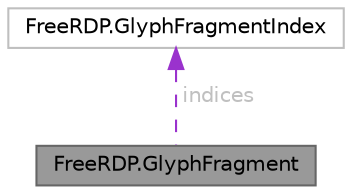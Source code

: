 digraph "FreeRDP.GlyphFragment"
{
 // LATEX_PDF_SIZE
  bgcolor="transparent";
  edge [fontname=Helvetica,fontsize=10,labelfontname=Helvetica,labelfontsize=10];
  node [fontname=Helvetica,fontsize=10,shape=box,height=0.2,width=0.4];
  Node1 [id="Node000001",label="FreeRDP.GlyphFragment",height=0.2,width=0.4,color="gray40", fillcolor="grey60", style="filled", fontcolor="black",tooltip=" "];
  Node2 -> Node1 [id="edge1_Node000001_Node000002",dir="back",color="darkorchid3",style="dashed",tooltip=" ",label=" indices",fontcolor="grey" ];
  Node2 [id="Node000002",label="FreeRDP.GlyphFragmentIndex",height=0.2,width=0.4,color="grey75", fillcolor="white", style="filled",URL="$struct_free_r_d_p_1_1_glyph_fragment_index.html",tooltip=" "];
}
